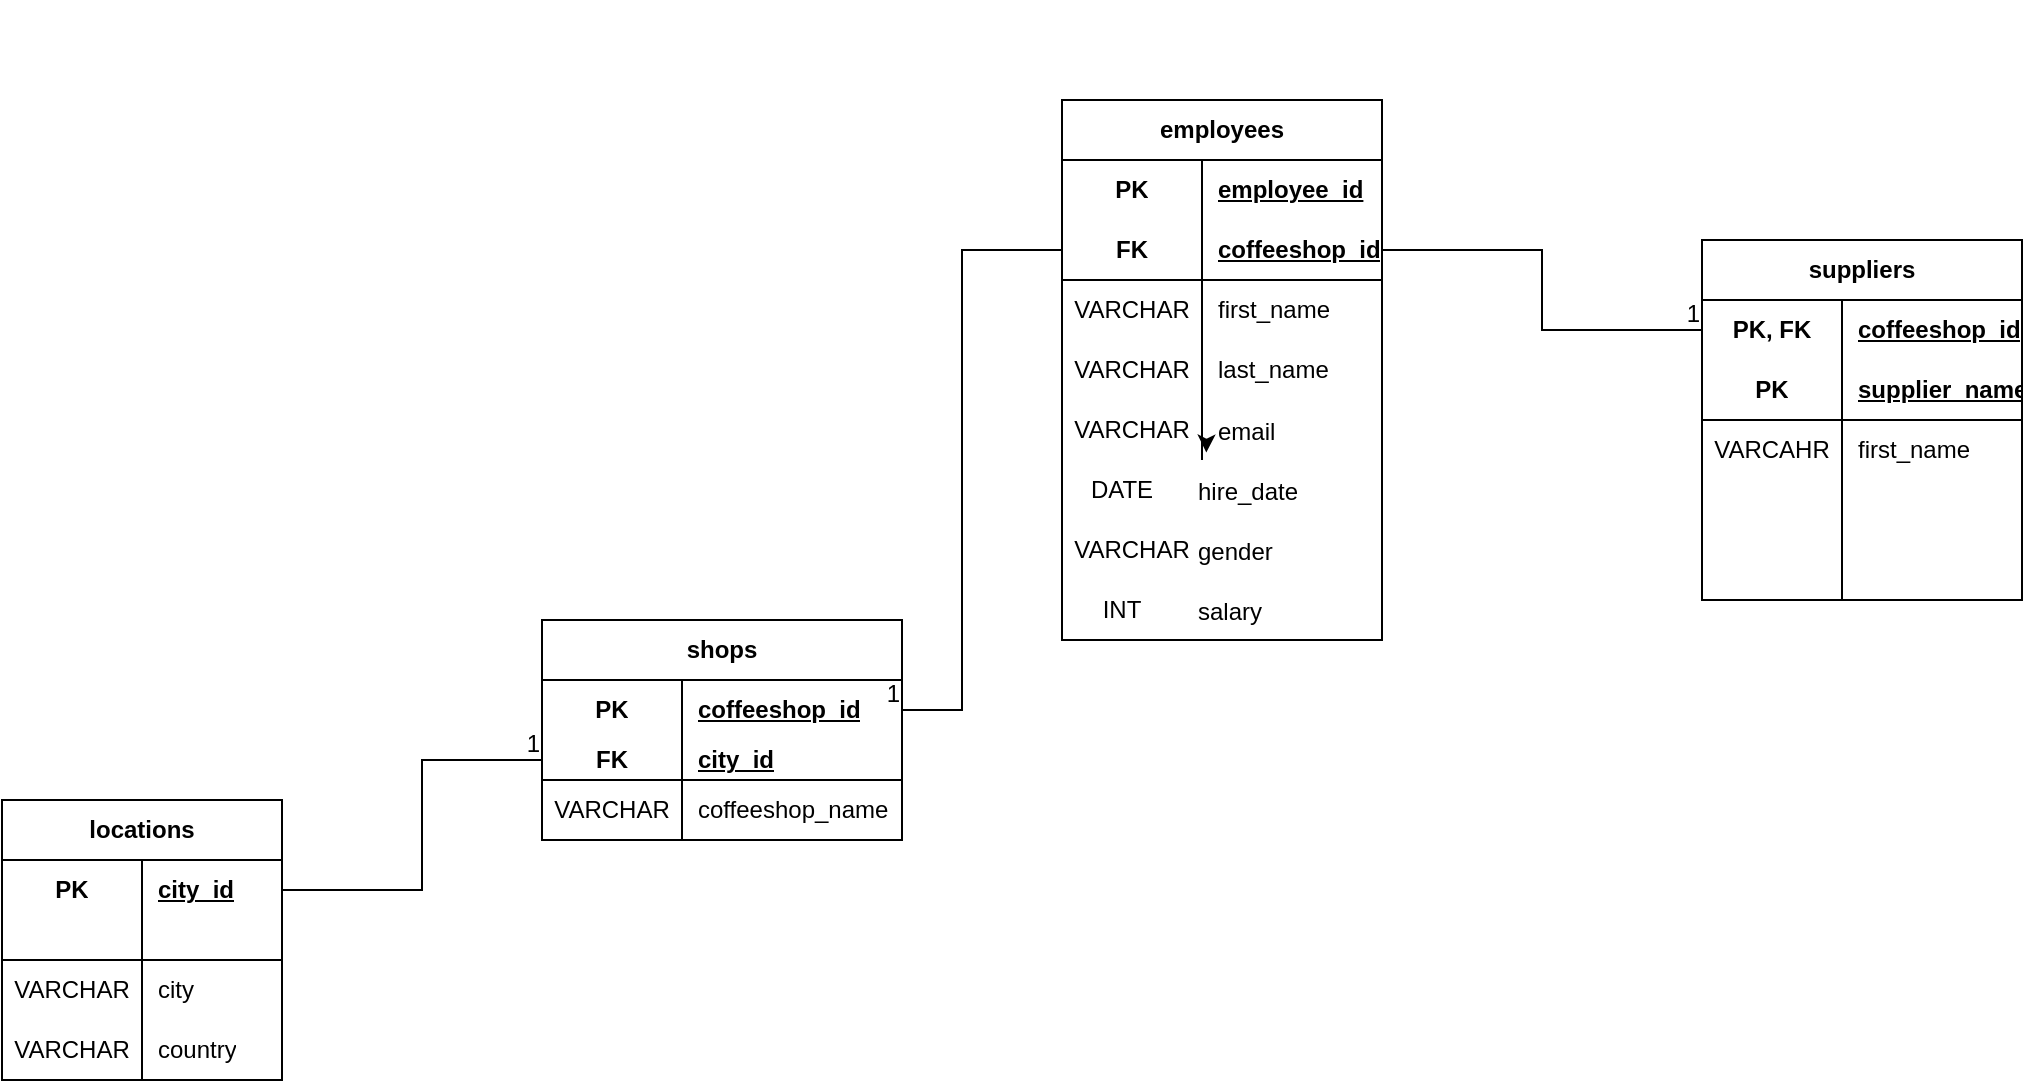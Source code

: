 <mxfile version="24.0.0" type="device">
  <diagram name="Page-1" id="xxl1qqDWu5FU773DiuKJ">
    <mxGraphModel dx="8304" dy="3176" grid="1" gridSize="10" guides="1" tooltips="1" connect="1" arrows="1" fold="1" page="1" pageScale="1" pageWidth="850" pageHeight="1100" math="0" shadow="0">
      <root>
        <mxCell id="0" />
        <mxCell id="1" parent="0" />
        <mxCell id="eO9hNb5rTJbFnRrKXAp_-68" value="" style="group" vertex="1" connectable="0" parent="1">
          <mxGeometry x="150" y="140" width="280" height="290" as="geometry" />
        </mxCell>
        <mxCell id="eO9hNb5rTJbFnRrKXAp_-69" value="" style="group" vertex="1" connectable="0" parent="eO9hNb5rTJbFnRrKXAp_-68">
          <mxGeometry width="160" height="290" as="geometry" />
        </mxCell>
        <mxCell id="eO9hNb5rTJbFnRrKXAp_-13" value="employees" style="shape=table;startSize=30;container=1;collapsible=1;childLayout=tableLayout;fixedRows=1;rowLines=0;fontStyle=1;align=center;resizeLast=1;html=1;whiteSpace=wrap;movable=1;resizable=1;rotatable=1;deletable=1;editable=1;locked=0;connectable=1;" vertex="1" parent="eO9hNb5rTJbFnRrKXAp_-69">
          <mxGeometry width="160" height="270" as="geometry" />
        </mxCell>
        <mxCell id="eO9hNb5rTJbFnRrKXAp_-14" value="" style="shape=tableRow;horizontal=0;startSize=0;swimlaneHead=0;swimlaneBody=0;fillColor=none;collapsible=0;dropTarget=0;points=[[0,0.5],[1,0.5]];portConstraint=eastwest;top=0;left=0;right=0;bottom=0;html=1;movable=1;resizable=1;rotatable=1;deletable=1;editable=1;locked=0;connectable=1;" vertex="1" parent="eO9hNb5rTJbFnRrKXAp_-13">
          <mxGeometry y="30" width="160" height="30" as="geometry" />
        </mxCell>
        <mxCell id="eO9hNb5rTJbFnRrKXAp_-15" value="PK" style="shape=partialRectangle;connectable=1;fillColor=none;top=0;left=0;bottom=0;right=0;fontStyle=1;overflow=hidden;html=1;whiteSpace=wrap;movable=1;resizable=1;rotatable=1;deletable=1;editable=1;locked=0;" vertex="1" parent="eO9hNb5rTJbFnRrKXAp_-14">
          <mxGeometry width="70" height="30" as="geometry">
            <mxRectangle width="70" height="30" as="alternateBounds" />
          </mxGeometry>
        </mxCell>
        <mxCell id="eO9hNb5rTJbFnRrKXAp_-16" value="employee_id" style="shape=partialRectangle;connectable=1;fillColor=none;top=0;left=0;bottom=0;right=0;align=left;spacingLeft=6;fontStyle=5;overflow=hidden;html=1;whiteSpace=wrap;movable=1;resizable=1;rotatable=1;deletable=1;editable=1;locked=0;" vertex="1" parent="eO9hNb5rTJbFnRrKXAp_-14">
          <mxGeometry x="70" width="90" height="30" as="geometry">
            <mxRectangle width="90" height="30" as="alternateBounds" />
          </mxGeometry>
        </mxCell>
        <mxCell id="eO9hNb5rTJbFnRrKXAp_-17" value="" style="shape=tableRow;horizontal=0;startSize=0;swimlaneHead=0;swimlaneBody=0;fillColor=none;collapsible=0;dropTarget=0;points=[[0,0.5],[1,0.5]];portConstraint=eastwest;top=0;left=0;right=0;bottom=1;html=1;movable=1;resizable=1;rotatable=1;deletable=1;editable=1;locked=0;connectable=1;" vertex="1" parent="eO9hNb5rTJbFnRrKXAp_-13">
          <mxGeometry y="60" width="160" height="30" as="geometry" />
        </mxCell>
        <mxCell id="eO9hNb5rTJbFnRrKXAp_-18" value="FK" style="shape=partialRectangle;connectable=1;fillColor=none;top=0;left=0;bottom=0;right=0;fontStyle=1;overflow=hidden;html=1;whiteSpace=wrap;movable=1;resizable=1;rotatable=1;deletable=1;editable=1;locked=0;" vertex="1" parent="eO9hNb5rTJbFnRrKXAp_-17">
          <mxGeometry width="70" height="30" as="geometry">
            <mxRectangle width="70" height="30" as="alternateBounds" />
          </mxGeometry>
        </mxCell>
        <mxCell id="eO9hNb5rTJbFnRrKXAp_-19" value="coffeeshop_id" style="shape=partialRectangle;connectable=1;fillColor=none;top=0;left=0;bottom=0;right=0;align=left;spacingLeft=6;fontStyle=5;overflow=hidden;html=1;whiteSpace=wrap;movable=1;resizable=1;rotatable=1;deletable=1;editable=1;locked=0;" vertex="1" parent="eO9hNb5rTJbFnRrKXAp_-17">
          <mxGeometry x="70" width="90" height="30" as="geometry">
            <mxRectangle width="90" height="30" as="alternateBounds" />
          </mxGeometry>
        </mxCell>
        <mxCell id="eO9hNb5rTJbFnRrKXAp_-20" value="" style="shape=tableRow;horizontal=0;startSize=0;swimlaneHead=0;swimlaneBody=0;fillColor=none;collapsible=0;dropTarget=0;points=[[0,0.5],[1,0.5]];portConstraint=eastwest;top=0;left=0;right=0;bottom=0;html=1;movable=1;resizable=1;rotatable=1;deletable=1;editable=1;locked=0;connectable=1;" vertex="1" parent="eO9hNb5rTJbFnRrKXAp_-13">
          <mxGeometry y="90" width="160" height="30" as="geometry" />
        </mxCell>
        <mxCell id="eO9hNb5rTJbFnRrKXAp_-21" value="VARCHAR" style="shape=partialRectangle;connectable=1;fillColor=none;top=0;left=0;bottom=0;right=0;editable=1;overflow=hidden;html=1;whiteSpace=wrap;movable=1;resizable=1;rotatable=1;deletable=1;locked=0;" vertex="1" parent="eO9hNb5rTJbFnRrKXAp_-20">
          <mxGeometry width="70" height="30" as="geometry">
            <mxRectangle width="70" height="30" as="alternateBounds" />
          </mxGeometry>
        </mxCell>
        <mxCell id="eO9hNb5rTJbFnRrKXAp_-22" value="first_name" style="shape=partialRectangle;connectable=1;fillColor=none;top=0;left=0;bottom=0;right=0;align=left;spacingLeft=6;overflow=hidden;html=1;whiteSpace=wrap;movable=1;resizable=1;rotatable=1;deletable=1;editable=1;locked=0;" vertex="1" parent="eO9hNb5rTJbFnRrKXAp_-20">
          <mxGeometry x="70" width="90" height="30" as="geometry">
            <mxRectangle width="90" height="30" as="alternateBounds" />
          </mxGeometry>
        </mxCell>
        <mxCell id="eO9hNb5rTJbFnRrKXAp_-23" value="" style="shape=tableRow;horizontal=0;startSize=0;swimlaneHead=0;swimlaneBody=0;fillColor=none;collapsible=0;dropTarget=0;points=[[0,0.5],[1,0.5]];portConstraint=eastwest;top=0;left=0;right=0;bottom=0;html=1;movable=1;resizable=1;rotatable=1;deletable=1;editable=1;locked=0;connectable=1;" vertex="1" parent="eO9hNb5rTJbFnRrKXAp_-13">
          <mxGeometry y="120" width="160" height="30" as="geometry" />
        </mxCell>
        <mxCell id="eO9hNb5rTJbFnRrKXAp_-24" value="VARCHAR" style="shape=partialRectangle;connectable=1;fillColor=none;top=0;left=0;bottom=0;right=0;editable=1;overflow=hidden;html=1;whiteSpace=wrap;movable=1;resizable=1;rotatable=1;deletable=1;locked=0;" vertex="1" parent="eO9hNb5rTJbFnRrKXAp_-23">
          <mxGeometry width="70" height="30" as="geometry">
            <mxRectangle width="70" height="30" as="alternateBounds" />
          </mxGeometry>
        </mxCell>
        <mxCell id="eO9hNb5rTJbFnRrKXAp_-25" value="last_name" style="shape=partialRectangle;connectable=1;fillColor=none;top=0;left=0;bottom=0;right=0;align=left;spacingLeft=6;overflow=hidden;html=1;whiteSpace=wrap;movable=1;resizable=1;rotatable=1;deletable=1;editable=1;locked=0;" vertex="1" parent="eO9hNb5rTJbFnRrKXAp_-23">
          <mxGeometry x="70" width="90" height="30" as="geometry">
            <mxRectangle width="90" height="30" as="alternateBounds" />
          </mxGeometry>
        </mxCell>
        <mxCell id="eO9hNb5rTJbFnRrKXAp_-28" value="" style="shape=tableRow;horizontal=0;startSize=0;swimlaneHead=0;swimlaneBody=0;fillColor=none;collapsible=0;dropTarget=0;points=[[0,0.5],[1,0.5]];portConstraint=eastwest;top=0;left=0;right=0;bottom=0;movable=1;resizable=1;rotatable=1;deletable=1;editable=1;locked=0;connectable=1;" vertex="1" parent="eO9hNb5rTJbFnRrKXAp_-13">
          <mxGeometry y="150" width="160" height="30" as="geometry" />
        </mxCell>
        <mxCell id="eO9hNb5rTJbFnRrKXAp_-29" value="" style="shape=partialRectangle;connectable=1;fillColor=none;top=0;left=0;bottom=0;right=0;editable=1;overflow=hidden;movable=1;resizable=1;rotatable=1;deletable=1;locked=0;" vertex="1" parent="eO9hNb5rTJbFnRrKXAp_-28">
          <mxGeometry width="70" height="30" as="geometry">
            <mxRectangle width="70" height="30" as="alternateBounds" />
          </mxGeometry>
        </mxCell>
        <mxCell id="eO9hNb5rTJbFnRrKXAp_-30" value="email" style="shape=partialRectangle;connectable=1;fillColor=none;top=0;left=0;bottom=0;right=0;align=left;spacingLeft=6;overflow=hidden;movable=1;resizable=1;rotatable=1;deletable=1;editable=1;locked=0;" vertex="1" parent="eO9hNb5rTJbFnRrKXAp_-28">
          <mxGeometry x="70" width="90" height="30" as="geometry">
            <mxRectangle width="90" height="30" as="alternateBounds" />
          </mxGeometry>
        </mxCell>
        <mxCell id="eO9hNb5rTJbFnRrKXAp_-112" style="edgeStyle=orthogonalEdgeStyle;rounded=0;orthogonalLoop=1;jettySize=auto;html=1;exitX=1;exitY=0.75;exitDx=0;exitDy=0;entryX=0.024;entryY=0.876;entryDx=0;entryDy=0;entryPerimeter=0;" edge="1" parent="eO9hNb5rTJbFnRrKXAp_-28" source="eO9hNb5rTJbFnRrKXAp_-29" target="eO9hNb5rTJbFnRrKXAp_-30">
          <mxGeometry relative="1" as="geometry" />
        </mxCell>
        <mxCell id="eO9hNb5rTJbFnRrKXAp_-32" value="" style="shape=partialRectangle;connectable=1;fillColor=none;top=0;left=0;bottom=0;right=0;editable=1;overflow=hidden;html=1;whiteSpace=wrap;movable=1;resizable=1;rotatable=1;deletable=1;locked=0;" vertex="1" parent="eO9hNb5rTJbFnRrKXAp_-69">
          <mxGeometry y="170" width="60" height="30" as="geometry">
            <mxRectangle width="60" height="30" as="alternateBounds" />
          </mxGeometry>
        </mxCell>
        <mxCell id="eO9hNb5rTJbFnRrKXAp_-34" value="gender" style="shape=partialRectangle;connectable=0;fillColor=none;top=0;left=0;bottom=0;right=0;align=left;spacingLeft=6;overflow=hidden;" vertex="1" parent="eO9hNb5rTJbFnRrKXAp_-69">
          <mxGeometry x="60" y="210" width="100" height="30" as="geometry">
            <mxRectangle width="220" height="30" as="alternateBounds" />
          </mxGeometry>
        </mxCell>
        <mxCell id="eO9hNb5rTJbFnRrKXAp_-33" value="hire_date" style="shape=partialRectangle;connectable=0;fillColor=none;top=0;left=0;bottom=0;right=0;align=left;spacingLeft=6;overflow=hidden;" vertex="1" parent="eO9hNb5rTJbFnRrKXAp_-69">
          <mxGeometry x="60" y="180" width="100" height="30" as="geometry">
            <mxRectangle width="220" height="30" as="alternateBounds" />
          </mxGeometry>
        </mxCell>
        <mxCell id="eO9hNb5rTJbFnRrKXAp_-35" value="salary" style="shape=partialRectangle;connectable=0;fillColor=none;top=0;left=0;bottom=0;right=0;align=left;spacingLeft=6;overflow=hidden;" vertex="1" parent="eO9hNb5rTJbFnRrKXAp_-69">
          <mxGeometry x="60" y="240" width="100" height="30" as="geometry">
            <mxRectangle width="220" height="30" as="alternateBounds" />
          </mxGeometry>
        </mxCell>
        <mxCell id="eO9hNb5rTJbFnRrKXAp_-36" value="" style="shape=partialRectangle;connectable=1;fillColor=none;top=0;left=0;bottom=0;right=0;editable=1;overflow=hidden;html=1;whiteSpace=wrap;movable=1;resizable=1;rotatable=1;deletable=1;locked=0;" vertex="1" parent="eO9hNb5rTJbFnRrKXAp_-69">
          <mxGeometry y="200" width="60" height="30" as="geometry">
            <mxRectangle width="60" height="30" as="alternateBounds" />
          </mxGeometry>
        </mxCell>
        <mxCell id="eO9hNb5rTJbFnRrKXAp_-37" value="" style="shape=partialRectangle;connectable=1;fillColor=none;top=0;left=0;bottom=0;right=0;editable=1;overflow=hidden;html=1;whiteSpace=wrap;movable=1;resizable=1;rotatable=1;deletable=1;locked=0;" vertex="1" parent="eO9hNb5rTJbFnRrKXAp_-69">
          <mxGeometry y="230" width="60" height="30" as="geometry">
            <mxRectangle width="60" height="30" as="alternateBounds" />
          </mxGeometry>
        </mxCell>
        <mxCell id="eO9hNb5rTJbFnRrKXAp_-38" value="" style="shape=partialRectangle;connectable=1;fillColor=none;top=0;left=0;bottom=0;right=0;editable=1;overflow=hidden;html=1;whiteSpace=wrap;movable=1;resizable=1;rotatable=1;deletable=1;locked=0;" vertex="1" parent="eO9hNb5rTJbFnRrKXAp_-69">
          <mxGeometry y="260" width="60" height="30" as="geometry">
            <mxRectangle width="60" height="30" as="alternateBounds" />
          </mxGeometry>
        </mxCell>
        <mxCell id="eO9hNb5rTJbFnRrKXAp_-39" value="VARCHAR" style="shape=partialRectangle;connectable=1;fillColor=none;top=0;left=0;bottom=0;right=0;editable=1;overflow=hidden;html=1;whiteSpace=wrap;movable=1;resizable=1;rotatable=1;deletable=1;locked=0;" vertex="1" parent="eO9hNb5rTJbFnRrKXAp_-69">
          <mxGeometry y="150" width="70" height="30" as="geometry">
            <mxRectangle width="60" height="30" as="alternateBounds" />
          </mxGeometry>
        </mxCell>
        <mxCell id="eO9hNb5rTJbFnRrKXAp_-40" value="DATE" style="shape=partialRectangle;connectable=1;fillColor=none;top=0;left=0;bottom=0;right=0;editable=1;overflow=hidden;html=1;whiteSpace=wrap;movable=1;resizable=1;rotatable=1;deletable=1;locked=0;" vertex="1" parent="eO9hNb5rTJbFnRrKXAp_-69">
          <mxGeometry y="180" width="60" height="30" as="geometry">
            <mxRectangle width="60" height="30" as="alternateBounds" />
          </mxGeometry>
        </mxCell>
        <mxCell id="eO9hNb5rTJbFnRrKXAp_-41" value="VARCHAR" style="shape=partialRectangle;connectable=1;fillColor=none;top=0;left=0;bottom=0;right=0;editable=1;overflow=hidden;html=1;whiteSpace=wrap;movable=1;resizable=1;rotatable=1;deletable=1;locked=0;" vertex="1" parent="eO9hNb5rTJbFnRrKXAp_-69">
          <mxGeometry y="210" width="70" height="30" as="geometry">
            <mxRectangle width="60" height="30" as="alternateBounds" />
          </mxGeometry>
        </mxCell>
        <mxCell id="eO9hNb5rTJbFnRrKXAp_-42" value="INT" style="shape=partialRectangle;connectable=1;fillColor=none;top=0;left=0;bottom=0;right=0;editable=1;overflow=hidden;html=1;whiteSpace=wrap;movable=1;resizable=1;rotatable=1;deletable=1;locked=0;" vertex="1" parent="eO9hNb5rTJbFnRrKXAp_-69">
          <mxGeometry y="240" width="60" height="30" as="geometry">
            <mxRectangle width="60" height="30" as="alternateBounds" />
          </mxGeometry>
        </mxCell>
        <mxCell id="eO9hNb5rTJbFnRrKXAp_-71" value="" style="group" vertex="1" connectable="0" parent="1">
          <mxGeometry x="-110" y="90" width="220" height="450" as="geometry" />
        </mxCell>
        <mxCell id="eO9hNb5rTJbFnRrKXAp_-88" value="" style="shape=partialRectangle;connectable=1;fillColor=none;top=0;left=0;bottom=0;right=0;editable=1;overflow=hidden;html=1;whiteSpace=wrap;movable=1;resizable=1;rotatable=1;deletable=1;locked=0;" vertex="1" parent="eO9hNb5rTJbFnRrKXAp_-71">
          <mxGeometry y="170" width="60" height="30" as="geometry">
            <mxRectangle width="60" height="30" as="alternateBounds" />
          </mxGeometry>
        </mxCell>
        <mxCell id="eO9hNb5rTJbFnRrKXAp_-92" value="" style="shape=partialRectangle;connectable=1;fillColor=none;top=0;left=0;bottom=0;right=0;editable=1;overflow=hidden;html=1;whiteSpace=wrap;movable=1;resizable=1;rotatable=1;deletable=1;locked=0;" vertex="1" parent="eO9hNb5rTJbFnRrKXAp_-71">
          <mxGeometry y="200" width="60" height="30" as="geometry">
            <mxRectangle width="60" height="30" as="alternateBounds" />
          </mxGeometry>
        </mxCell>
        <mxCell id="eO9hNb5rTJbFnRrKXAp_-93" value="" style="shape=partialRectangle;connectable=1;fillColor=none;top=0;left=0;bottom=0;right=0;editable=1;overflow=hidden;html=1;whiteSpace=wrap;movable=1;resizable=1;rotatable=1;deletable=1;locked=0;" vertex="1" parent="eO9hNb5rTJbFnRrKXAp_-71">
          <mxGeometry y="230" width="60" height="30" as="geometry">
            <mxRectangle width="60" height="30" as="alternateBounds" />
          </mxGeometry>
        </mxCell>
        <mxCell id="eO9hNb5rTJbFnRrKXAp_-94" value="" style="shape=partialRectangle;connectable=1;fillColor=none;top=0;left=0;bottom=0;right=0;editable=1;overflow=hidden;html=1;whiteSpace=wrap;movable=1;resizable=1;rotatable=1;deletable=1;locked=0;" vertex="1" parent="eO9hNb5rTJbFnRrKXAp_-71">
          <mxGeometry y="260" width="60" height="30" as="geometry">
            <mxRectangle width="60" height="30" as="alternateBounds" />
          </mxGeometry>
        </mxCell>
        <mxCell id="eO9hNb5rTJbFnRrKXAp_-113" value="shops" style="shape=table;startSize=30;container=1;collapsible=1;childLayout=tableLayout;fixedRows=1;rowLines=0;fontStyle=1;align=center;resizeLast=1;html=1;whiteSpace=wrap;" vertex="1" parent="eO9hNb5rTJbFnRrKXAp_-71">
          <mxGeometry y="310" width="180" height="110" as="geometry" />
        </mxCell>
        <mxCell id="eO9hNb5rTJbFnRrKXAp_-114" value="" style="shape=tableRow;horizontal=0;startSize=0;swimlaneHead=0;swimlaneBody=0;fillColor=none;collapsible=0;dropTarget=0;points=[[0,0.5],[1,0.5]];portConstraint=eastwest;top=0;left=0;right=0;bottom=0;html=1;" vertex="1" parent="eO9hNb5rTJbFnRrKXAp_-113">
          <mxGeometry y="30" width="180" height="30" as="geometry" />
        </mxCell>
        <mxCell id="eO9hNb5rTJbFnRrKXAp_-115" value="PK" style="shape=partialRectangle;connectable=0;fillColor=none;top=0;left=0;bottom=0;right=0;fontStyle=1;overflow=hidden;html=1;whiteSpace=wrap;" vertex="1" parent="eO9hNb5rTJbFnRrKXAp_-114">
          <mxGeometry width="70" height="30" as="geometry">
            <mxRectangle width="70" height="30" as="alternateBounds" />
          </mxGeometry>
        </mxCell>
        <mxCell id="eO9hNb5rTJbFnRrKXAp_-116" value="&lt;span style=&quot;text-align: center;&quot;&gt;coffeeshop_id&lt;/span&gt;" style="shape=partialRectangle;connectable=0;fillColor=none;top=0;left=0;bottom=0;right=0;align=left;spacingLeft=6;fontStyle=5;overflow=hidden;html=1;whiteSpace=wrap;" vertex="1" parent="eO9hNb5rTJbFnRrKXAp_-114">
          <mxGeometry x="70" width="110" height="30" as="geometry">
            <mxRectangle width="110" height="30" as="alternateBounds" />
          </mxGeometry>
        </mxCell>
        <mxCell id="eO9hNb5rTJbFnRrKXAp_-117" value="" style="shape=tableRow;horizontal=0;startSize=0;swimlaneHead=0;swimlaneBody=0;fillColor=none;collapsible=0;dropTarget=0;points=[[0,0.5],[1,0.5]];portConstraint=eastwest;top=0;left=0;right=0;bottom=1;html=1;" vertex="1" parent="eO9hNb5rTJbFnRrKXAp_-113">
          <mxGeometry y="60" width="180" height="20" as="geometry" />
        </mxCell>
        <mxCell id="eO9hNb5rTJbFnRrKXAp_-118" value="FK" style="shape=partialRectangle;connectable=0;fillColor=none;top=0;left=0;bottom=0;right=0;fontStyle=1;overflow=hidden;html=1;whiteSpace=wrap;" vertex="1" parent="eO9hNb5rTJbFnRrKXAp_-117">
          <mxGeometry width="70" height="20" as="geometry">
            <mxRectangle width="70" height="20" as="alternateBounds" />
          </mxGeometry>
        </mxCell>
        <mxCell id="eO9hNb5rTJbFnRrKXAp_-119" value="city_id" style="shape=partialRectangle;connectable=0;fillColor=none;top=0;left=0;bottom=0;right=0;align=left;spacingLeft=6;fontStyle=5;overflow=hidden;html=1;whiteSpace=wrap;" vertex="1" parent="eO9hNb5rTJbFnRrKXAp_-117">
          <mxGeometry x="70" width="110" height="20" as="geometry">
            <mxRectangle width="110" height="20" as="alternateBounds" />
          </mxGeometry>
        </mxCell>
        <mxCell id="eO9hNb5rTJbFnRrKXAp_-120" value="" style="shape=tableRow;horizontal=0;startSize=0;swimlaneHead=0;swimlaneBody=0;fillColor=none;collapsible=0;dropTarget=0;points=[[0,0.5],[1,0.5]];portConstraint=eastwest;top=0;left=0;right=0;bottom=0;html=1;" vertex="1" parent="eO9hNb5rTJbFnRrKXAp_-113">
          <mxGeometry y="80" width="180" height="30" as="geometry" />
        </mxCell>
        <mxCell id="eO9hNb5rTJbFnRrKXAp_-121" value="VARCHAR" style="shape=partialRectangle;connectable=0;fillColor=none;top=0;left=0;bottom=0;right=0;editable=1;overflow=hidden;html=1;whiteSpace=wrap;" vertex="1" parent="eO9hNb5rTJbFnRrKXAp_-120">
          <mxGeometry width="70" height="30" as="geometry">
            <mxRectangle width="70" height="30" as="alternateBounds" />
          </mxGeometry>
        </mxCell>
        <mxCell id="eO9hNb5rTJbFnRrKXAp_-122" value="coffeeshop_name" style="shape=partialRectangle;connectable=0;fillColor=none;top=0;left=0;bottom=0;right=0;align=left;spacingLeft=6;overflow=hidden;html=1;whiteSpace=wrap;" vertex="1" parent="eO9hNb5rTJbFnRrKXAp_-120">
          <mxGeometry x="70" width="110" height="30" as="geometry">
            <mxRectangle width="110" height="30" as="alternateBounds" />
          </mxGeometry>
        </mxCell>
        <mxCell id="eO9hNb5rTJbFnRrKXAp_-99" value="locations" style="shape=table;startSize=30;container=1;collapsible=1;childLayout=tableLayout;fixedRows=1;rowLines=0;fontStyle=1;align=center;resizeLast=1;html=1;whiteSpace=wrap;" vertex="1" parent="1">
          <mxGeometry x="-380" y="490" width="140" height="140" as="geometry" />
        </mxCell>
        <mxCell id="eO9hNb5rTJbFnRrKXAp_-100" value="" style="shape=tableRow;horizontal=0;startSize=0;swimlaneHead=0;swimlaneBody=0;fillColor=none;collapsible=0;dropTarget=0;points=[[0,0.5],[1,0.5]];portConstraint=eastwest;top=0;left=0;right=0;bottom=0;html=1;" vertex="1" parent="eO9hNb5rTJbFnRrKXAp_-99">
          <mxGeometry y="30" width="140" height="30" as="geometry" />
        </mxCell>
        <mxCell id="eO9hNb5rTJbFnRrKXAp_-101" value="PK" style="shape=partialRectangle;connectable=0;fillColor=none;top=0;left=0;bottom=0;right=0;fontStyle=1;overflow=hidden;html=1;whiteSpace=wrap;" vertex="1" parent="eO9hNb5rTJbFnRrKXAp_-100">
          <mxGeometry width="70" height="30" as="geometry">
            <mxRectangle width="70" height="30" as="alternateBounds" />
          </mxGeometry>
        </mxCell>
        <mxCell id="eO9hNb5rTJbFnRrKXAp_-102" value="city_id" style="shape=partialRectangle;connectable=0;fillColor=none;top=0;left=0;bottom=0;right=0;align=left;spacingLeft=6;fontStyle=5;overflow=hidden;html=1;whiteSpace=wrap;" vertex="1" parent="eO9hNb5rTJbFnRrKXAp_-100">
          <mxGeometry x="70" width="70" height="30" as="geometry">
            <mxRectangle width="70" height="30" as="alternateBounds" />
          </mxGeometry>
        </mxCell>
        <mxCell id="eO9hNb5rTJbFnRrKXAp_-103" value="" style="shape=tableRow;horizontal=0;startSize=0;swimlaneHead=0;swimlaneBody=0;fillColor=none;collapsible=0;dropTarget=0;points=[[0,0.5],[1,0.5]];portConstraint=eastwest;top=0;left=0;right=0;bottom=1;html=1;" vertex="1" parent="eO9hNb5rTJbFnRrKXAp_-99">
          <mxGeometry y="60" width="140" height="20" as="geometry" />
        </mxCell>
        <mxCell id="eO9hNb5rTJbFnRrKXAp_-104" value="" style="shape=partialRectangle;connectable=0;fillColor=none;top=0;left=0;bottom=0;right=0;fontStyle=1;overflow=hidden;html=1;whiteSpace=wrap;" vertex="1" parent="eO9hNb5rTJbFnRrKXAp_-103">
          <mxGeometry width="70" height="20" as="geometry">
            <mxRectangle width="70" height="20" as="alternateBounds" />
          </mxGeometry>
        </mxCell>
        <mxCell id="eO9hNb5rTJbFnRrKXAp_-105" value="" style="shape=partialRectangle;connectable=0;fillColor=none;top=0;left=0;bottom=0;right=0;align=left;spacingLeft=6;fontStyle=5;overflow=hidden;html=1;whiteSpace=wrap;" vertex="1" parent="eO9hNb5rTJbFnRrKXAp_-103">
          <mxGeometry x="70" width="70" height="20" as="geometry">
            <mxRectangle width="70" height="20" as="alternateBounds" />
          </mxGeometry>
        </mxCell>
        <mxCell id="eO9hNb5rTJbFnRrKXAp_-106" value="" style="shape=tableRow;horizontal=0;startSize=0;swimlaneHead=0;swimlaneBody=0;fillColor=none;collapsible=0;dropTarget=0;points=[[0,0.5],[1,0.5]];portConstraint=eastwest;top=0;left=0;right=0;bottom=0;html=1;" vertex="1" parent="eO9hNb5rTJbFnRrKXAp_-99">
          <mxGeometry y="80" width="140" height="30" as="geometry" />
        </mxCell>
        <mxCell id="eO9hNb5rTJbFnRrKXAp_-107" value="VARCHAR" style="shape=partialRectangle;connectable=0;fillColor=none;top=0;left=0;bottom=0;right=0;editable=1;overflow=hidden;html=1;whiteSpace=wrap;" vertex="1" parent="eO9hNb5rTJbFnRrKXAp_-106">
          <mxGeometry width="70" height="30" as="geometry">
            <mxRectangle width="70" height="30" as="alternateBounds" />
          </mxGeometry>
        </mxCell>
        <mxCell id="eO9hNb5rTJbFnRrKXAp_-108" value="city" style="shape=partialRectangle;connectable=0;fillColor=none;top=0;left=0;bottom=0;right=0;align=left;spacingLeft=6;overflow=hidden;html=1;whiteSpace=wrap;" vertex="1" parent="eO9hNb5rTJbFnRrKXAp_-106">
          <mxGeometry x="70" width="70" height="30" as="geometry">
            <mxRectangle width="70" height="30" as="alternateBounds" />
          </mxGeometry>
        </mxCell>
        <mxCell id="eO9hNb5rTJbFnRrKXAp_-109" value="" style="shape=tableRow;horizontal=0;startSize=0;swimlaneHead=0;swimlaneBody=0;fillColor=none;collapsible=0;dropTarget=0;points=[[0,0.5],[1,0.5]];portConstraint=eastwest;top=0;left=0;right=0;bottom=0;html=1;" vertex="1" parent="eO9hNb5rTJbFnRrKXAp_-99">
          <mxGeometry y="110" width="140" height="30" as="geometry" />
        </mxCell>
        <mxCell id="eO9hNb5rTJbFnRrKXAp_-110" value="VARCHAR" style="shape=partialRectangle;connectable=0;fillColor=none;top=0;left=0;bottom=0;right=0;editable=1;overflow=hidden;html=1;whiteSpace=wrap;" vertex="1" parent="eO9hNb5rTJbFnRrKXAp_-109">
          <mxGeometry width="70" height="30" as="geometry">
            <mxRectangle width="70" height="30" as="alternateBounds" />
          </mxGeometry>
        </mxCell>
        <mxCell id="eO9hNb5rTJbFnRrKXAp_-111" value="country" style="shape=partialRectangle;connectable=0;fillColor=none;top=0;left=0;bottom=0;right=0;align=left;spacingLeft=6;overflow=hidden;html=1;whiteSpace=wrap;" vertex="1" parent="eO9hNb5rTJbFnRrKXAp_-109">
          <mxGeometry x="70" width="70" height="30" as="geometry">
            <mxRectangle width="70" height="30" as="alternateBounds" />
          </mxGeometry>
        </mxCell>
        <mxCell id="eO9hNb5rTJbFnRrKXAp_-72" value="suppliers" style="shape=table;startSize=30;container=1;collapsible=1;childLayout=tableLayout;fixedRows=1;rowLines=0;fontStyle=1;align=center;resizeLast=1;html=1;whiteSpace=wrap;movable=1;resizable=1;rotatable=1;deletable=1;editable=1;locked=0;connectable=1;" vertex="1" parent="1">
          <mxGeometry x="470" y="210" width="160" height="180" as="geometry" />
        </mxCell>
        <mxCell id="eO9hNb5rTJbFnRrKXAp_-73" value="" style="shape=tableRow;horizontal=0;startSize=0;swimlaneHead=0;swimlaneBody=0;fillColor=none;collapsible=0;dropTarget=0;points=[[0,0.5],[1,0.5]];portConstraint=eastwest;top=0;left=0;right=0;bottom=0;html=1;movable=1;resizable=1;rotatable=1;deletable=1;editable=1;locked=0;connectable=1;" vertex="1" parent="eO9hNb5rTJbFnRrKXAp_-72">
          <mxGeometry y="30" width="160" height="30" as="geometry" />
        </mxCell>
        <mxCell id="eO9hNb5rTJbFnRrKXAp_-74" value="PK, FK" style="shape=partialRectangle;connectable=1;fillColor=none;top=0;left=0;bottom=0;right=0;fontStyle=1;overflow=hidden;html=1;whiteSpace=wrap;movable=1;resizable=1;rotatable=1;deletable=1;editable=1;locked=0;" vertex="1" parent="eO9hNb5rTJbFnRrKXAp_-73">
          <mxGeometry width="70" height="30" as="geometry">
            <mxRectangle width="70" height="30" as="alternateBounds" />
          </mxGeometry>
        </mxCell>
        <mxCell id="eO9hNb5rTJbFnRrKXAp_-75" value="coffeeshop_id" style="shape=partialRectangle;connectable=1;fillColor=none;top=0;left=0;bottom=0;right=0;align=left;spacingLeft=6;fontStyle=5;overflow=hidden;html=1;whiteSpace=wrap;movable=1;resizable=1;rotatable=1;deletable=1;editable=1;locked=0;" vertex="1" parent="eO9hNb5rTJbFnRrKXAp_-73">
          <mxGeometry x="70" width="90" height="30" as="geometry">
            <mxRectangle width="90" height="30" as="alternateBounds" />
          </mxGeometry>
        </mxCell>
        <mxCell id="eO9hNb5rTJbFnRrKXAp_-76" value="" style="shape=tableRow;horizontal=0;startSize=0;swimlaneHead=0;swimlaneBody=0;fillColor=none;collapsible=0;dropTarget=0;points=[[0,0.5],[1,0.5]];portConstraint=eastwest;top=0;left=0;right=0;bottom=1;html=1;movable=1;resizable=1;rotatable=1;deletable=1;editable=1;locked=0;connectable=1;" vertex="1" parent="eO9hNb5rTJbFnRrKXAp_-72">
          <mxGeometry y="60" width="160" height="30" as="geometry" />
        </mxCell>
        <mxCell id="eO9hNb5rTJbFnRrKXAp_-77" value="PK" style="shape=partialRectangle;connectable=1;fillColor=none;top=0;left=0;bottom=0;right=0;fontStyle=1;overflow=hidden;html=1;whiteSpace=wrap;movable=1;resizable=1;rotatable=1;deletable=1;editable=1;locked=0;" vertex="1" parent="eO9hNb5rTJbFnRrKXAp_-76">
          <mxGeometry width="70" height="30" as="geometry">
            <mxRectangle width="70" height="30" as="alternateBounds" />
          </mxGeometry>
        </mxCell>
        <mxCell id="eO9hNb5rTJbFnRrKXAp_-78" value="supplier_name" style="shape=partialRectangle;connectable=1;fillColor=none;top=0;left=0;bottom=0;right=0;align=left;spacingLeft=6;fontStyle=5;overflow=hidden;html=1;whiteSpace=wrap;movable=1;resizable=1;rotatable=1;deletable=1;editable=1;locked=0;" vertex="1" parent="eO9hNb5rTJbFnRrKXAp_-76">
          <mxGeometry x="70" width="90" height="30" as="geometry">
            <mxRectangle width="90" height="30" as="alternateBounds" />
          </mxGeometry>
        </mxCell>
        <mxCell id="eO9hNb5rTJbFnRrKXAp_-79" value="" style="shape=tableRow;horizontal=0;startSize=0;swimlaneHead=0;swimlaneBody=0;fillColor=none;collapsible=0;dropTarget=0;points=[[0,0.5],[1,0.5]];portConstraint=eastwest;top=0;left=0;right=0;bottom=0;html=1;movable=1;resizable=1;rotatable=1;deletable=1;editable=1;locked=0;connectable=1;" vertex="1" parent="eO9hNb5rTJbFnRrKXAp_-72">
          <mxGeometry y="90" width="160" height="30" as="geometry" />
        </mxCell>
        <mxCell id="eO9hNb5rTJbFnRrKXAp_-80" value="VARCAHR" style="shape=partialRectangle;connectable=1;fillColor=none;top=0;left=0;bottom=0;right=0;editable=1;overflow=hidden;html=1;whiteSpace=wrap;movable=1;resizable=1;rotatable=1;deletable=1;locked=0;" vertex="1" parent="eO9hNb5rTJbFnRrKXAp_-79">
          <mxGeometry width="70" height="30" as="geometry">
            <mxRectangle width="70" height="30" as="alternateBounds" />
          </mxGeometry>
        </mxCell>
        <mxCell id="eO9hNb5rTJbFnRrKXAp_-81" value="first_name" style="shape=partialRectangle;connectable=1;fillColor=none;top=0;left=0;bottom=0;right=0;align=left;spacingLeft=6;overflow=hidden;html=1;whiteSpace=wrap;movable=1;resizable=1;rotatable=1;deletable=1;editable=1;locked=0;" vertex="1" parent="eO9hNb5rTJbFnRrKXAp_-79">
          <mxGeometry x="70" width="90" height="30" as="geometry">
            <mxRectangle width="90" height="30" as="alternateBounds" />
          </mxGeometry>
        </mxCell>
        <mxCell id="eO9hNb5rTJbFnRrKXAp_-82" value="" style="shape=tableRow;horizontal=0;startSize=0;swimlaneHead=0;swimlaneBody=0;fillColor=none;collapsible=0;dropTarget=0;points=[[0,0.5],[1,0.5]];portConstraint=eastwest;top=0;left=0;right=0;bottom=0;html=1;movable=1;resizable=1;rotatable=1;deletable=1;editable=1;locked=0;connectable=1;" vertex="1" parent="eO9hNb5rTJbFnRrKXAp_-72">
          <mxGeometry y="120" width="160" height="30" as="geometry" />
        </mxCell>
        <mxCell id="eO9hNb5rTJbFnRrKXAp_-83" value="" style="shape=partialRectangle;connectable=1;fillColor=none;top=0;left=0;bottom=0;right=0;editable=1;overflow=hidden;html=1;whiteSpace=wrap;movable=1;resizable=1;rotatable=1;deletable=1;locked=0;" vertex="1" parent="eO9hNb5rTJbFnRrKXAp_-82">
          <mxGeometry width="70" height="30" as="geometry">
            <mxRectangle width="70" height="30" as="alternateBounds" />
          </mxGeometry>
        </mxCell>
        <mxCell id="eO9hNb5rTJbFnRrKXAp_-84" value="" style="shape=partialRectangle;connectable=1;fillColor=none;top=0;left=0;bottom=0;right=0;align=left;spacingLeft=6;overflow=hidden;html=1;whiteSpace=wrap;movable=1;resizable=1;rotatable=1;deletable=1;editable=1;locked=0;" vertex="1" parent="eO9hNb5rTJbFnRrKXAp_-82">
          <mxGeometry x="70" width="90" height="30" as="geometry">
            <mxRectangle width="90" height="30" as="alternateBounds" />
          </mxGeometry>
        </mxCell>
        <mxCell id="eO9hNb5rTJbFnRrKXAp_-85" value="" style="shape=tableRow;horizontal=0;startSize=0;swimlaneHead=0;swimlaneBody=0;fillColor=none;collapsible=0;dropTarget=0;points=[[0,0.5],[1,0.5]];portConstraint=eastwest;top=0;left=0;right=0;bottom=0;movable=1;resizable=1;rotatable=1;deletable=1;editable=1;locked=0;connectable=1;" vertex="1" parent="eO9hNb5rTJbFnRrKXAp_-72">
          <mxGeometry y="150" width="160" height="30" as="geometry" />
        </mxCell>
        <mxCell id="eO9hNb5rTJbFnRrKXAp_-86" value="" style="shape=partialRectangle;connectable=1;fillColor=none;top=0;left=0;bottom=0;right=0;editable=1;overflow=hidden;movable=1;resizable=1;rotatable=1;deletable=1;locked=0;" vertex="1" parent="eO9hNb5rTJbFnRrKXAp_-85">
          <mxGeometry width="70" height="30" as="geometry">
            <mxRectangle width="70" height="30" as="alternateBounds" />
          </mxGeometry>
        </mxCell>
        <mxCell id="eO9hNb5rTJbFnRrKXAp_-87" value="" style="shape=partialRectangle;connectable=1;fillColor=none;top=0;left=0;bottom=0;right=0;align=left;spacingLeft=6;overflow=hidden;movable=1;resizable=1;rotatable=1;deletable=1;editable=1;locked=0;" vertex="1" parent="eO9hNb5rTJbFnRrKXAp_-85">
          <mxGeometry x="70" width="90" height="30" as="geometry">
            <mxRectangle width="90" height="30" as="alternateBounds" />
          </mxGeometry>
        </mxCell>
        <mxCell id="eO9hNb5rTJbFnRrKXAp_-129" value="" style="endArrow=none;html=1;rounded=0;entryX=1;entryY=0.5;entryDx=0;entryDy=0;exitX=0;exitY=0.5;exitDx=0;exitDy=0;" edge="1" parent="1" source="eO9hNb5rTJbFnRrKXAp_-18" target="eO9hNb5rTJbFnRrKXAp_-114">
          <mxGeometry relative="1" as="geometry">
            <mxPoint x="-50" y="240" as="sourcePoint" />
            <mxPoint x="110" y="240" as="targetPoint" />
            <Array as="points">
              <mxPoint x="100" y="215" />
              <mxPoint x="100" y="445" />
            </Array>
          </mxGeometry>
        </mxCell>
        <mxCell id="eO9hNb5rTJbFnRrKXAp_-130" value="1" style="resizable=0;html=1;whiteSpace=wrap;align=right;verticalAlign=bottom;" connectable="0" vertex="1" parent="eO9hNb5rTJbFnRrKXAp_-129">
          <mxGeometry x="1" relative="1" as="geometry" />
        </mxCell>
        <mxCell id="eO9hNb5rTJbFnRrKXAp_-134" value="" style="endArrow=none;html=1;rounded=0;entryX=0;entryY=0.5;entryDx=0;entryDy=0;exitX=1;exitY=0.5;exitDx=0;exitDy=0;" edge="1" parent="1" source="eO9hNb5rTJbFnRrKXAp_-19" target="eO9hNb5rTJbFnRrKXAp_-74">
          <mxGeometry relative="1" as="geometry">
            <mxPoint x="440" y="220" as="sourcePoint" />
            <mxPoint x="360" y="450" as="targetPoint" />
            <Array as="points">
              <mxPoint x="390" y="215" />
              <mxPoint x="390" y="255" />
            </Array>
          </mxGeometry>
        </mxCell>
        <mxCell id="eO9hNb5rTJbFnRrKXAp_-135" value="1" style="resizable=0;html=1;whiteSpace=wrap;align=right;verticalAlign=bottom;" connectable="0" vertex="1" parent="eO9hNb5rTJbFnRrKXAp_-134">
          <mxGeometry x="1" relative="1" as="geometry" />
        </mxCell>
        <mxCell id="eO9hNb5rTJbFnRrKXAp_-136" value="" style="endArrow=none;html=1;rounded=0;exitX=1;exitY=0.5;exitDx=0;exitDy=0;entryX=0;entryY=0.5;entryDx=0;entryDy=0;" edge="1" parent="1" source="eO9hNb5rTJbFnRrKXAp_-100" target="eO9hNb5rTJbFnRrKXAp_-117">
          <mxGeometry relative="1" as="geometry">
            <mxPoint x="-160" y="280" as="sourcePoint" />
            <mxPoint x="-150" y="460" as="targetPoint" />
            <Array as="points">
              <mxPoint x="-170" y="535" />
              <mxPoint x="-170" y="470" />
            </Array>
          </mxGeometry>
        </mxCell>
        <mxCell id="eO9hNb5rTJbFnRrKXAp_-137" value="1" style="resizable=0;html=1;whiteSpace=wrap;align=right;verticalAlign=bottom;" connectable="0" vertex="1" parent="eO9hNb5rTJbFnRrKXAp_-136">
          <mxGeometry x="1" relative="1" as="geometry" />
        </mxCell>
      </root>
    </mxGraphModel>
  </diagram>
</mxfile>

